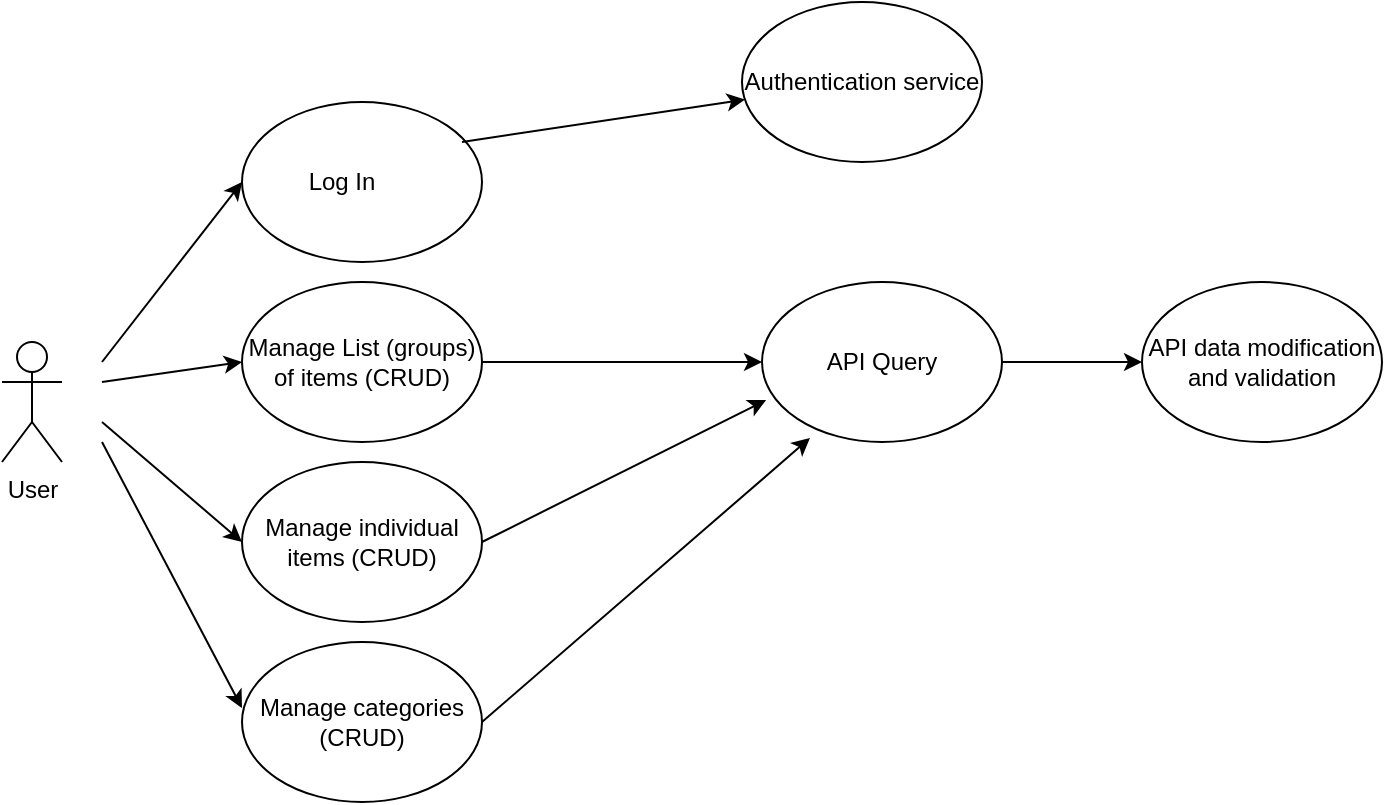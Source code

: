 <mxfile version="16.2.7"><diagram id="qIY2vBtzFtEa7fJSGcr7" name="Page-1"><mxGraphModel dx="2062" dy="1153" grid="1" gridSize="10" guides="1" tooltips="1" connect="1" arrows="1" fold="1" page="1" pageScale="1" pageWidth="827" pageHeight="1169" math="0" shadow="0"><root><mxCell id="0"/><mxCell id="1" parent="0"/><mxCell id="rLRE6T1ah9-nIJ8IfXXx-1" value="User" style="shape=umlActor;verticalLabelPosition=bottom;verticalAlign=top;html=1;outlineConnect=0;" vertex="1" parent="1"><mxGeometry x="70" y="420" width="30" height="60" as="geometry"/></mxCell><mxCell id="rLRE6T1ah9-nIJ8IfXXx-2" value="" style="endArrow=classic;html=1;rounded=0;entryX=0;entryY=0.5;entryDx=0;entryDy=0;" edge="1" parent="1" target="rLRE6T1ah9-nIJ8IfXXx-3"><mxGeometry width="50" height="50" relative="1" as="geometry"><mxPoint x="120" y="430" as="sourcePoint"/><mxPoint x="180" y="380" as="targetPoint"/></mxGeometry></mxCell><mxCell id="rLRE6T1ah9-nIJ8IfXXx-3" value="&lt;span style=&quot;white-space: pre&quot;&gt;Log In&#9;&lt;/span&gt;" style="ellipse;whiteSpace=wrap;html=1;" vertex="1" parent="1"><mxGeometry x="190" y="300" width="120" height="80" as="geometry"/></mxCell><mxCell id="rLRE6T1ah9-nIJ8IfXXx-4" value="" style="endArrow=classic;html=1;rounded=0;" edge="1" parent="1" target="rLRE6T1ah9-nIJ8IfXXx-5"><mxGeometry width="50" height="50" relative="1" as="geometry"><mxPoint x="300" y="320" as="sourcePoint"/><mxPoint x="420" y="260" as="targetPoint"/></mxGeometry></mxCell><mxCell id="rLRE6T1ah9-nIJ8IfXXx-5" value="Authentication service" style="ellipse;whiteSpace=wrap;html=1;" vertex="1" parent="1"><mxGeometry x="440" y="250" width="120" height="80" as="geometry"/></mxCell><mxCell id="rLRE6T1ah9-nIJ8IfXXx-6" value="" style="endArrow=classic;html=1;rounded=0;entryX=0;entryY=0.5;entryDx=0;entryDy=0;" edge="1" parent="1" target="rLRE6T1ah9-nIJ8IfXXx-7"><mxGeometry width="50" height="50" relative="1" as="geometry"><mxPoint x="120" y="440" as="sourcePoint"/><mxPoint x="220" y="440" as="targetPoint"/></mxGeometry></mxCell><mxCell id="rLRE6T1ah9-nIJ8IfXXx-7" value="Manage List (groups) of items (CRUD)" style="ellipse;whiteSpace=wrap;html=1;" vertex="1" parent="1"><mxGeometry x="190" y="390" width="120" height="80" as="geometry"/></mxCell><mxCell id="rLRE6T1ah9-nIJ8IfXXx-8" value="" style="endArrow=classic;html=1;rounded=0;entryX=0;entryY=0.5;entryDx=0;entryDy=0;" edge="1" parent="1" target="rLRE6T1ah9-nIJ8IfXXx-9"><mxGeometry width="50" height="50" relative="1" as="geometry"><mxPoint x="120" y="460" as="sourcePoint"/><mxPoint x="200" y="500" as="targetPoint"/></mxGeometry></mxCell><mxCell id="rLRE6T1ah9-nIJ8IfXXx-9" value="&lt;div&gt;Manage individual&lt;/div&gt;&lt;div&gt;items (CRUD)&lt;br&gt;&lt;/div&gt;" style="ellipse;whiteSpace=wrap;html=1;" vertex="1" parent="1"><mxGeometry x="190" y="480" width="120" height="80" as="geometry"/></mxCell><mxCell id="rLRE6T1ah9-nIJ8IfXXx-10" value="" style="endArrow=classic;html=1;rounded=0;exitX=1;exitY=0.5;exitDx=0;exitDy=0;" edge="1" parent="1" source="rLRE6T1ah9-nIJ8IfXXx-7" target="rLRE6T1ah9-nIJ8IfXXx-11"><mxGeometry width="50" height="50" relative="1" as="geometry"><mxPoint x="390" y="440" as="sourcePoint"/><mxPoint x="430" y="430" as="targetPoint"/></mxGeometry></mxCell><mxCell id="rLRE6T1ah9-nIJ8IfXXx-11" value="&lt;div&gt;API Query&lt;br&gt;&lt;/div&gt;" style="ellipse;whiteSpace=wrap;html=1;" vertex="1" parent="1"><mxGeometry x="450" y="390" width="120" height="80" as="geometry"/></mxCell><mxCell id="rLRE6T1ah9-nIJ8IfXXx-12" value="&lt;div&gt;API data modification and validation&lt;br&gt;&lt;/div&gt;" style="ellipse;whiteSpace=wrap;html=1;" vertex="1" parent="1"><mxGeometry x="640" y="390" width="120" height="80" as="geometry"/></mxCell><mxCell id="rLRE6T1ah9-nIJ8IfXXx-14" value="" style="endArrow=classic;html=1;rounded=0;exitX=1;exitY=0.5;exitDx=0;exitDy=0;entryX=0;entryY=0.5;entryDx=0;entryDy=0;" edge="1" parent="1" source="rLRE6T1ah9-nIJ8IfXXx-11" target="rLRE6T1ah9-nIJ8IfXXx-12"><mxGeometry width="50" height="50" relative="1" as="geometry"><mxPoint x="410" y="610" as="sourcePoint"/><mxPoint x="460" y="560" as="targetPoint"/></mxGeometry></mxCell><mxCell id="rLRE6T1ah9-nIJ8IfXXx-15" value="&lt;div&gt;Manage categories (CRUD)&lt;br&gt;&lt;/div&gt;" style="ellipse;whiteSpace=wrap;html=1;" vertex="1" parent="1"><mxGeometry x="190" y="570" width="120" height="80" as="geometry"/></mxCell><mxCell id="rLRE6T1ah9-nIJ8IfXXx-16" value="" style="endArrow=classic;html=1;rounded=0;entryX=0;entryY=0.413;entryDx=0;entryDy=0;entryPerimeter=0;" edge="1" parent="1" target="rLRE6T1ah9-nIJ8IfXXx-15"><mxGeometry width="50" height="50" relative="1" as="geometry"><mxPoint x="120" y="470" as="sourcePoint"/><mxPoint x="460" y="560" as="targetPoint"/></mxGeometry></mxCell><mxCell id="rLRE6T1ah9-nIJ8IfXXx-17" value="" style="endArrow=classic;html=1;rounded=0;exitX=1;exitY=0.5;exitDx=0;exitDy=0;entryX=0.2;entryY=0.975;entryDx=0;entryDy=0;entryPerimeter=0;" edge="1" parent="1" source="rLRE6T1ah9-nIJ8IfXXx-15" target="rLRE6T1ah9-nIJ8IfXXx-11"><mxGeometry width="50" height="50" relative="1" as="geometry"><mxPoint x="410" y="610" as="sourcePoint"/><mxPoint x="460" y="560" as="targetPoint"/></mxGeometry></mxCell><mxCell id="rLRE6T1ah9-nIJ8IfXXx-18" value="" style="endArrow=classic;html=1;rounded=0;exitX=1;exitY=0.5;exitDx=0;exitDy=0;entryX=0.017;entryY=0.738;entryDx=0;entryDy=0;entryPerimeter=0;" edge="1" parent="1" source="rLRE6T1ah9-nIJ8IfXXx-9" target="rLRE6T1ah9-nIJ8IfXXx-11"><mxGeometry width="50" height="50" relative="1" as="geometry"><mxPoint x="410" y="610" as="sourcePoint"/><mxPoint x="460" y="560" as="targetPoint"/></mxGeometry></mxCell></root></mxGraphModel></diagram></mxfile>